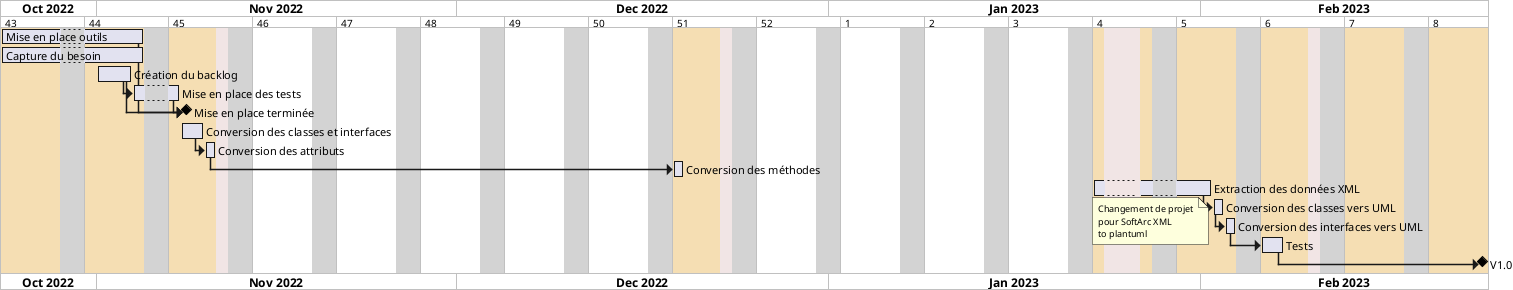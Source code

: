 @startgantt Gantt
projectscale weekly zoom 3
saturday are closed
sunday are closed
2022-11-11 is closed
2022-12-23 is closed

2023-01-24 to 2023-01-26 are closed
2023-02-10 is closed

Project starts the 24th of october 2022

2022-10-24 to 2022-11-10 are colored in Wheat
saturday are colored in LightGray
sunday are colored in LightGray

[Mise en place outils] starts at 2022-10-24 and ends at 2022-11-04
[Capture du besoin] starts at 2022-10-24 and ends at 2022-11-04
[Création du backlog] starts at 2022-11-01 and lasts 3 days
[Mise en place des tests] lasts 2 days
[Création du backlog] -> [Mise en place des tests]

[Mise en place terminée] happens at 2022-11-05
[Création du backlog] -> [Mise en place terminée]
[Mise en place outils] -> [Mise en place terminée]
[Mise en place des tests] -> [Mise en place terminée]

[Conversion des classes et interfaces] starts at 2022-11-08 and lasts 2 days
[Conversion des attributs] lasts 1 day
[Conversion des méthodes] starts at 2022-12-19 and lasts 1 day

[Conversion des classes et interfaces] -> [Conversion des attributs]
[Conversion des attributs] -> [Conversion des méthodes]

2022-12-19 to 2022-12-22 are colored in Wheat

[Extraction des données XML] starts at 2023-01-23 and lasts 5 days
note bottom
  Changement de projet
  pour SoftArc XML
  to plantuml
end note
2023-01-23 is colored in Wheat
2023-01-27 is colored in Wheat
[Conversion des classes vers UML] lasts 1 days
[Extraction des données XML] -> [Conversion des classes vers UML]
[Conversion des interfaces vers UML] lasts 1 days
[Conversion des classes vers UML] -> [Conversion des interfaces vers UML]
2023-01-30 to 2023-02-03 are colored in Wheat
[Tests] lasts 2 days
[Conversion des interfaces vers UML] -> [Tests]
2023-02-06 to 2023-02-09 are colored in Wheat
2023-02-13 to 2023-02-17 are colored in Wheat
2023-02-20 to 2023-02-24 are colored in Wheat
[V1.0] happens at 2023-02-24
[Tests] -> [V1.0]
@endgantt